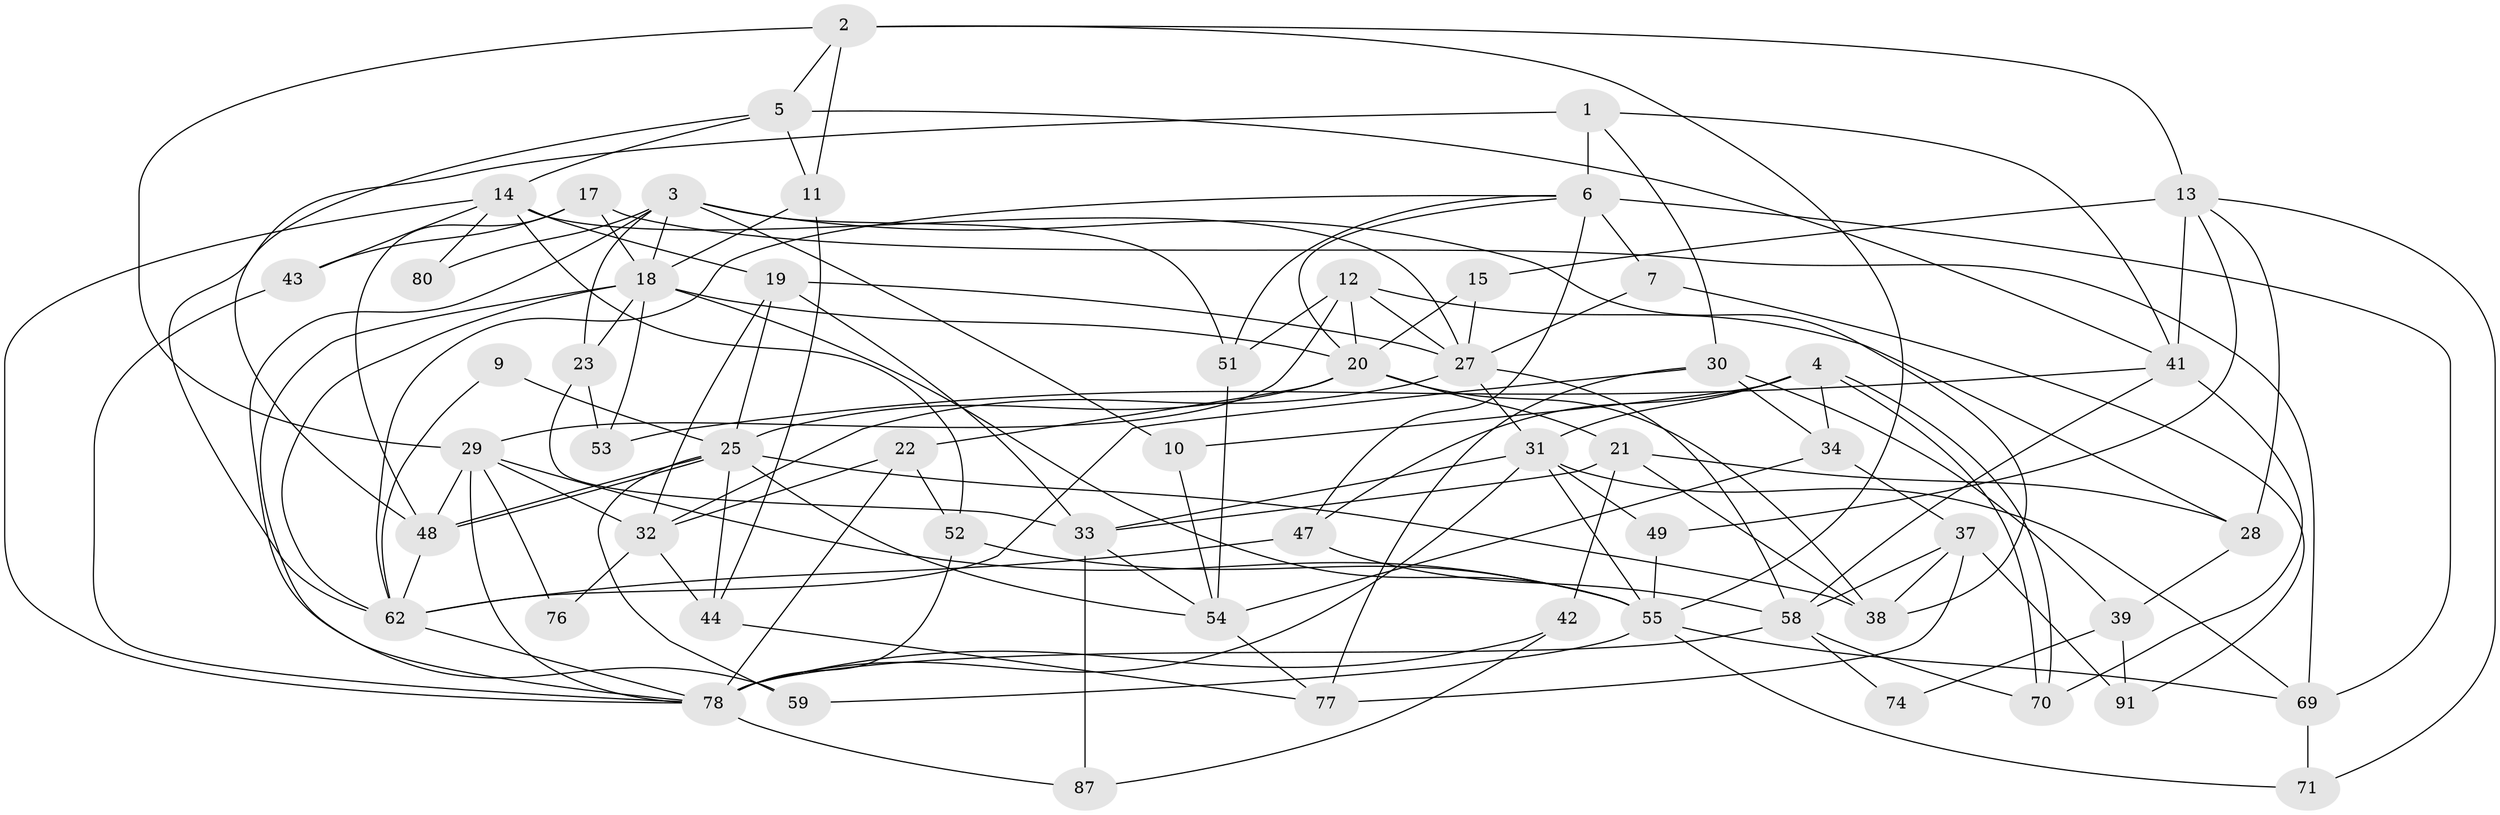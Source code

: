 // original degree distribution, {4: 0.25274725274725274, 5: 0.2087912087912088, 3: 0.2967032967032967, 7: 0.02197802197802198, 2: 0.10989010989010989, 6: 0.0989010989010989, 8: 0.01098901098901099}
// Generated by graph-tools (version 1.1) at 2025/41/03/06/25 10:41:55]
// undirected, 58 vertices, 144 edges
graph export_dot {
graph [start="1"]
  node [color=gray90,style=filled];
  1 [super="+81"];
  2 [super="+85"];
  3 [super="+16"];
  4 [super="+83"];
  5 [super="+50"];
  6 [super="+8"];
  7;
  9;
  10;
  11;
  12 [super="+56"];
  13 [super="+57"];
  14 [super="+60"];
  15;
  17 [super="+86"];
  18 [super="+36"];
  19 [super="+45"];
  20 [super="+79"];
  21 [super="+26"];
  22 [super="+64"];
  23 [super="+24"];
  25 [super="+82"];
  27 [super="+63"];
  28;
  29 [super="+40"];
  30 [super="+73"];
  31 [super="+35"];
  32 [super="+46"];
  33 [super="+61"];
  34;
  37 [super="+67"];
  38 [super="+66"];
  39;
  41 [super="+90"];
  42;
  43;
  44;
  47;
  48 [super="+72"];
  49;
  51;
  52 [super="+65"];
  53;
  54;
  55 [super="+84"];
  58 [super="+68"];
  59;
  62 [super="+75"];
  69 [super="+88"];
  70;
  71;
  74;
  76;
  77;
  78 [super="+89"];
  80;
  87;
  91;
  1 -- 62;
  1 -- 30;
  1 -- 41;
  1 -- 6 [weight=2];
  2 -- 5;
  2 -- 11;
  2 -- 29;
  2 -- 55;
  2 -- 13;
  3 -- 10;
  3 -- 23;
  3 -- 80;
  3 -- 59;
  3 -- 18;
  3 -- 51;
  3 -- 38;
  4 -- 70;
  4 -- 70;
  4 -- 34;
  4 -- 10;
  4 -- 31;
  4 -- 47;
  5 -- 14;
  5 -- 41;
  5 -- 48;
  5 -- 11;
  6 -- 62;
  6 -- 51;
  6 -- 7;
  6 -- 47;
  6 -- 69;
  6 -- 20;
  7 -- 27;
  7 -- 91;
  9 -- 25;
  9 -- 62;
  10 -- 54;
  11 -- 44;
  11 -- 18;
  12 -- 51;
  12 -- 28;
  12 -- 29;
  12 -- 27;
  12 -- 20;
  13 -- 41;
  13 -- 49;
  13 -- 71;
  13 -- 28;
  13 -- 15;
  14 -- 19;
  14 -- 52;
  14 -- 80;
  14 -- 27;
  14 -- 78;
  14 -- 43;
  15 -- 27;
  15 -- 20;
  17 -- 69;
  17 -- 48;
  17 -- 18;
  17 -- 43;
  18 -- 53;
  18 -- 20;
  18 -- 55;
  18 -- 62;
  18 -- 78;
  18 -- 23;
  19 -- 33;
  19 -- 27;
  19 -- 32;
  19 -- 25;
  20 -- 25;
  20 -- 38;
  20 -- 21;
  20 -- 22;
  21 -- 33;
  21 -- 42;
  21 -- 28;
  21 -- 38;
  22 -- 52;
  22 -- 32;
  22 -- 78;
  23 -- 53;
  23 -- 33;
  25 -- 59;
  25 -- 48;
  25 -- 48;
  25 -- 38;
  25 -- 54;
  25 -- 44;
  27 -- 32;
  27 -- 31;
  27 -- 58;
  28 -- 39;
  29 -- 78;
  29 -- 55;
  29 -- 76;
  29 -- 32;
  29 -- 48 [weight=2];
  30 -- 34;
  30 -- 39;
  30 -- 77;
  30 -- 62;
  31 -- 49;
  31 -- 78;
  31 -- 69;
  31 -- 33;
  31 -- 55;
  32 -- 44 [weight=2];
  32 -- 76;
  33 -- 54;
  33 -- 87;
  34 -- 54;
  34 -- 37;
  37 -- 91;
  37 -- 77;
  37 -- 58;
  37 -- 38;
  39 -- 74;
  39 -- 91;
  41 -- 70;
  41 -- 53;
  41 -- 58;
  42 -- 87;
  42 -- 78;
  43 -- 78;
  44 -- 77;
  47 -- 62;
  47 -- 58;
  48 -- 62;
  49 -- 55;
  51 -- 54;
  52 -- 55;
  52 -- 78;
  54 -- 77;
  55 -- 59;
  55 -- 69;
  55 -- 71;
  58 -- 70;
  58 -- 74;
  58 -- 78;
  62 -- 78;
  69 -- 71;
  78 -- 87;
}
